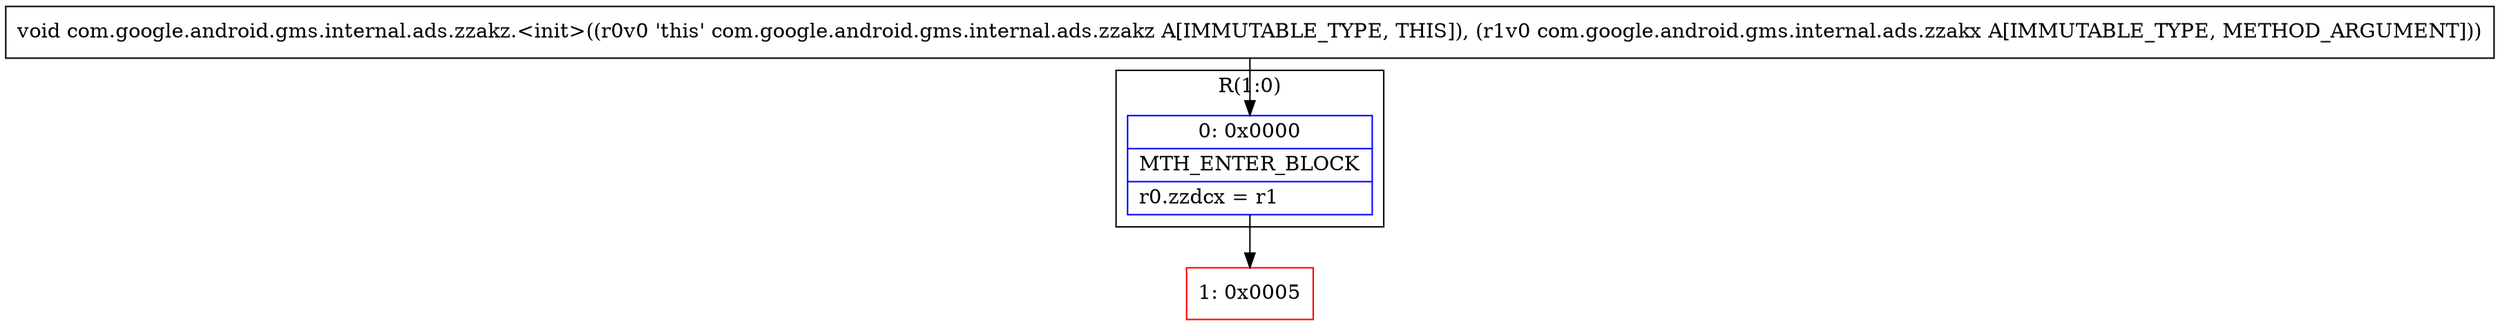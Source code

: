 digraph "CFG forcom.google.android.gms.internal.ads.zzakz.\<init\>(Lcom\/google\/android\/gms\/internal\/ads\/zzakx;)V" {
subgraph cluster_Region_143591268 {
label = "R(1:0)";
node [shape=record,color=blue];
Node_0 [shape=record,label="{0\:\ 0x0000|MTH_ENTER_BLOCK\l|r0.zzdcx = r1\l}"];
}
Node_1 [shape=record,color=red,label="{1\:\ 0x0005}"];
MethodNode[shape=record,label="{void com.google.android.gms.internal.ads.zzakz.\<init\>((r0v0 'this' com.google.android.gms.internal.ads.zzakz A[IMMUTABLE_TYPE, THIS]), (r1v0 com.google.android.gms.internal.ads.zzakx A[IMMUTABLE_TYPE, METHOD_ARGUMENT])) }"];
MethodNode -> Node_0;
Node_0 -> Node_1;
}

